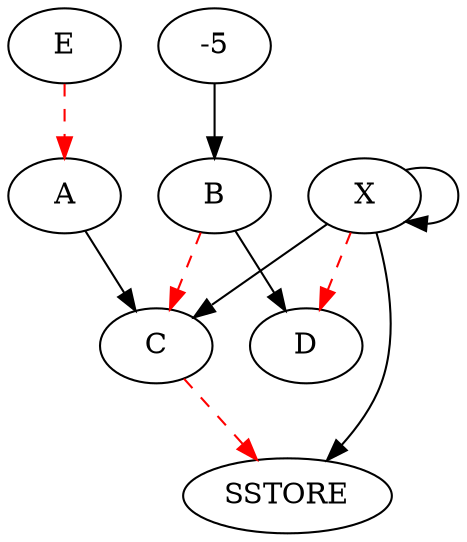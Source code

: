 // TEST
digraph {
	n7 [label=X shape=oval]
	n10 [label=B shape=oval]
	n15 [label=D shape=oval]
	n14 [label=SSTORE shape=oval]
	n5 [label=A shape=oval]
	n13 [label=C shape=oval]
	n3 [label=E shape=oval]
	n7 -> n7 [label="" color="" style=""]
	-5 -> n10 [label="" color="" style=solid]
	n7 -> n15 [label="" color=red style=dashed]
	n10 -> n15 [label="" color="" style=solid]
	n7 -> n14 [label="" color="" style=solid]
	n13 -> n14 [label="" color=red style=dashed]
	n3 -> n5 [label="" color=red style=dashed]
	n5 -> n13 [label="" color="" style=solid]
	n10 -> n13 [label="" color=red style=dashed]
	n7 -> n13 [label="" color="" style=solid]
}

